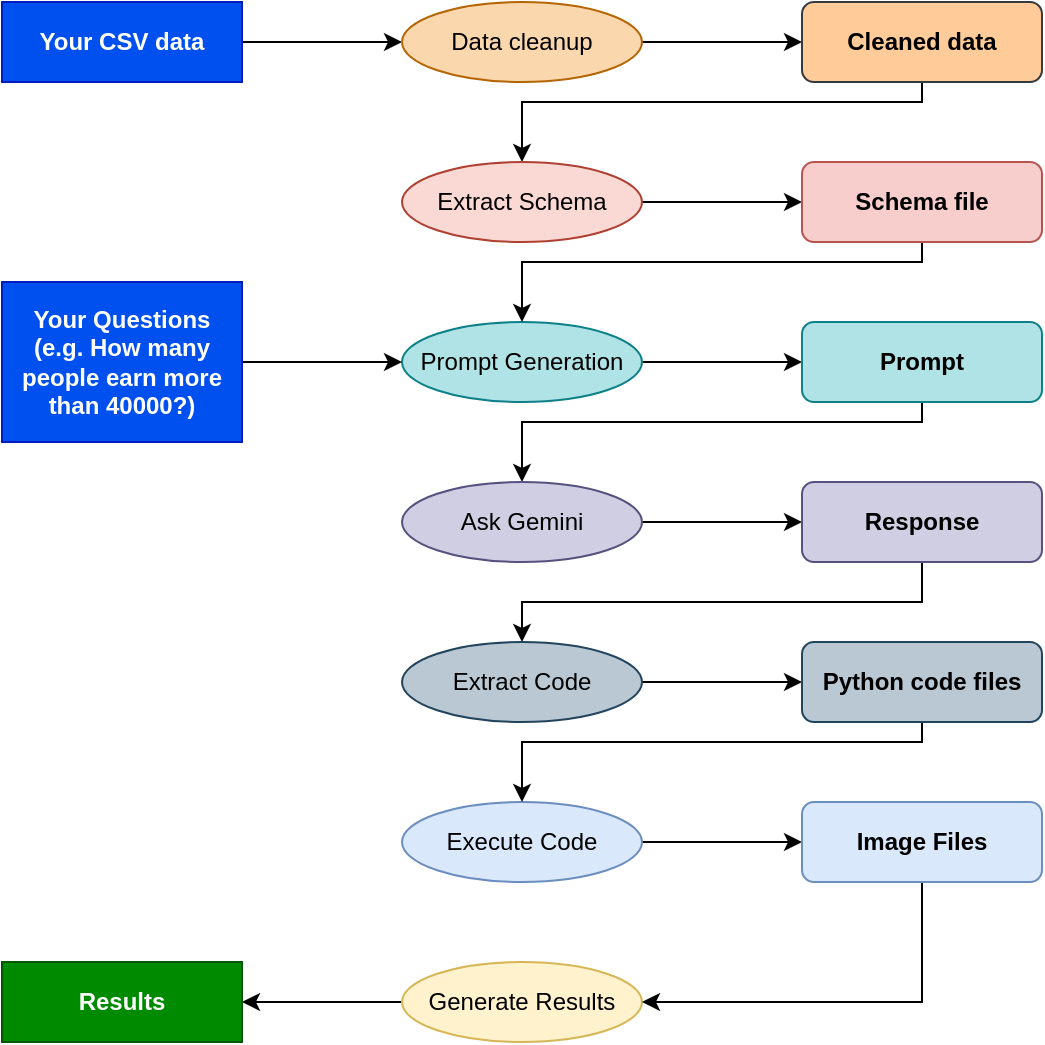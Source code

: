 <mxfile version="23.0.2" type="device">
  <diagram name="Page-1" id="l6_8Zbqo3mToLTJ_OAgP">
    <mxGraphModel dx="1434" dy="836" grid="1" gridSize="10" guides="1" tooltips="1" connect="1" arrows="1" fold="1" page="1" pageScale="1" pageWidth="850" pageHeight="1100" math="0" shadow="0">
      <root>
        <mxCell id="0" />
        <mxCell id="1" parent="0" />
        <mxCell id="gSnkdhx3CTirKvqgIJ9b-17" style="edgeStyle=orthogonalEdgeStyle;rounded=0;orthogonalLoop=1;jettySize=auto;html=1;entryX=0;entryY=0.5;entryDx=0;entryDy=0;" edge="1" parent="1" source="gSnkdhx3CTirKvqgIJ9b-1" target="gSnkdhx3CTirKvqgIJ9b-2">
          <mxGeometry relative="1" as="geometry" />
        </mxCell>
        <mxCell id="gSnkdhx3CTirKvqgIJ9b-1" value="Your CSV data" style="rounded=0;whiteSpace=wrap;html=1;fillColor=#0050ef;fontColor=#ffffff;strokeColor=#001DBC;fontStyle=1" vertex="1" parent="1">
          <mxGeometry x="200" y="240" width="120" height="40" as="geometry" />
        </mxCell>
        <mxCell id="gSnkdhx3CTirKvqgIJ9b-18" style="edgeStyle=orthogonalEdgeStyle;rounded=0;orthogonalLoop=1;jettySize=auto;html=1;entryX=0;entryY=0.5;entryDx=0;entryDy=0;" edge="1" parent="1" source="gSnkdhx3CTirKvqgIJ9b-2" target="gSnkdhx3CTirKvqgIJ9b-3">
          <mxGeometry relative="1" as="geometry" />
        </mxCell>
        <mxCell id="gSnkdhx3CTirKvqgIJ9b-2" value="Data cleanup" style="ellipse;whiteSpace=wrap;html=1;fillColor=#fad7ac;strokeColor=#b46504;" vertex="1" parent="1">
          <mxGeometry x="400" y="240" width="120" height="40" as="geometry" />
        </mxCell>
        <mxCell id="gSnkdhx3CTirKvqgIJ9b-19" style="edgeStyle=orthogonalEdgeStyle;rounded=0;orthogonalLoop=1;jettySize=auto;html=1;entryX=0.5;entryY=0;entryDx=0;entryDy=0;" edge="1" parent="1" source="gSnkdhx3CTirKvqgIJ9b-3" target="gSnkdhx3CTirKvqgIJ9b-4">
          <mxGeometry relative="1" as="geometry">
            <Array as="points">
              <mxPoint x="660" y="290" />
              <mxPoint x="460" y="290" />
            </Array>
          </mxGeometry>
        </mxCell>
        <mxCell id="gSnkdhx3CTirKvqgIJ9b-3" value="Cleaned data" style="rounded=1;whiteSpace=wrap;html=1;fillColor=#ffcc99;strokeColor=#36393d;fontStyle=1" vertex="1" parent="1">
          <mxGeometry x="600" y="240" width="120" height="40" as="geometry" />
        </mxCell>
        <mxCell id="gSnkdhx3CTirKvqgIJ9b-20" style="edgeStyle=orthogonalEdgeStyle;rounded=0;orthogonalLoop=1;jettySize=auto;html=1;entryX=0;entryY=0.5;entryDx=0;entryDy=0;" edge="1" parent="1" source="gSnkdhx3CTirKvqgIJ9b-4" target="gSnkdhx3CTirKvqgIJ9b-9">
          <mxGeometry relative="1" as="geometry" />
        </mxCell>
        <mxCell id="gSnkdhx3CTirKvqgIJ9b-4" value="Extract Schema" style="ellipse;whiteSpace=wrap;html=1;fillColor=#fad9d5;strokeColor=#ae4132;" vertex="1" parent="1">
          <mxGeometry x="400" y="320" width="120" height="40" as="geometry" />
        </mxCell>
        <mxCell id="gSnkdhx3CTirKvqgIJ9b-22" style="edgeStyle=orthogonalEdgeStyle;rounded=0;orthogonalLoop=1;jettySize=auto;html=1;entryX=0;entryY=0.5;entryDx=0;entryDy=0;" edge="1" parent="1" source="gSnkdhx3CTirKvqgIJ9b-5" target="gSnkdhx3CTirKvqgIJ9b-10">
          <mxGeometry relative="1" as="geometry" />
        </mxCell>
        <mxCell id="gSnkdhx3CTirKvqgIJ9b-5" value="Prompt Generation" style="ellipse;whiteSpace=wrap;html=1;fillColor=#b0e3e6;strokeColor=#0e8088;" vertex="1" parent="1">
          <mxGeometry x="400" y="400" width="120" height="40" as="geometry" />
        </mxCell>
        <mxCell id="gSnkdhx3CTirKvqgIJ9b-26" style="edgeStyle=orthogonalEdgeStyle;rounded=0;orthogonalLoop=1;jettySize=auto;html=1;entryX=0;entryY=0.5;entryDx=0;entryDy=0;" edge="1" parent="1" source="gSnkdhx3CTirKvqgIJ9b-6" target="gSnkdhx3CTirKvqgIJ9b-13">
          <mxGeometry relative="1" as="geometry" />
        </mxCell>
        <mxCell id="gSnkdhx3CTirKvqgIJ9b-6" value="Extract Code" style="ellipse;whiteSpace=wrap;html=1;fillColor=#bac8d3;strokeColor=#23445d;" vertex="1" parent="1">
          <mxGeometry x="400" y="560" width="120" height="40" as="geometry" />
        </mxCell>
        <mxCell id="gSnkdhx3CTirKvqgIJ9b-28" style="edgeStyle=orthogonalEdgeStyle;rounded=0;orthogonalLoop=1;jettySize=auto;html=1;entryX=0;entryY=0.5;entryDx=0;entryDy=0;" edge="1" parent="1" source="gSnkdhx3CTirKvqgIJ9b-7" target="gSnkdhx3CTirKvqgIJ9b-14">
          <mxGeometry relative="1" as="geometry" />
        </mxCell>
        <mxCell id="gSnkdhx3CTirKvqgIJ9b-7" value="Execute Code" style="ellipse;whiteSpace=wrap;html=1;fillColor=#dae8fc;strokeColor=#6c8ebf;" vertex="1" parent="1">
          <mxGeometry x="400" y="640" width="120" height="40" as="geometry" />
        </mxCell>
        <mxCell id="gSnkdhx3CTirKvqgIJ9b-30" style="edgeStyle=orthogonalEdgeStyle;rounded=0;orthogonalLoop=1;jettySize=auto;html=1;entryX=1;entryY=0.5;entryDx=0;entryDy=0;" edge="1" parent="1" source="gSnkdhx3CTirKvqgIJ9b-8" target="gSnkdhx3CTirKvqgIJ9b-16">
          <mxGeometry relative="1" as="geometry" />
        </mxCell>
        <mxCell id="gSnkdhx3CTirKvqgIJ9b-8" value="Generate Results" style="ellipse;whiteSpace=wrap;html=1;fillColor=#fff2cc;strokeColor=#d6b656;" vertex="1" parent="1">
          <mxGeometry x="400" y="720" width="120" height="40" as="geometry" />
        </mxCell>
        <mxCell id="gSnkdhx3CTirKvqgIJ9b-21" style="edgeStyle=orthogonalEdgeStyle;rounded=0;orthogonalLoop=1;jettySize=auto;html=1;entryX=0.5;entryY=0;entryDx=0;entryDy=0;" edge="1" parent="1" source="gSnkdhx3CTirKvqgIJ9b-9" target="gSnkdhx3CTirKvqgIJ9b-5">
          <mxGeometry relative="1" as="geometry">
            <Array as="points">
              <mxPoint x="660" y="370" />
              <mxPoint x="460" y="370" />
            </Array>
          </mxGeometry>
        </mxCell>
        <mxCell id="gSnkdhx3CTirKvqgIJ9b-9" value="Schema file" style="rounded=1;whiteSpace=wrap;html=1;fillColor=#f8cecc;strokeColor=#b85450;fontStyle=1" vertex="1" parent="1">
          <mxGeometry x="600" y="320" width="120" height="40" as="geometry" />
        </mxCell>
        <mxCell id="gSnkdhx3CTirKvqgIJ9b-23" style="edgeStyle=orthogonalEdgeStyle;rounded=0;orthogonalLoop=1;jettySize=auto;html=1;entryX=0.5;entryY=0;entryDx=0;entryDy=0;" edge="1" parent="1" source="gSnkdhx3CTirKvqgIJ9b-10" target="gSnkdhx3CTirKvqgIJ9b-11">
          <mxGeometry relative="1" as="geometry">
            <Array as="points">
              <mxPoint x="660" y="450" />
              <mxPoint x="460" y="450" />
            </Array>
          </mxGeometry>
        </mxCell>
        <mxCell id="gSnkdhx3CTirKvqgIJ9b-10" value="Prompt" style="rounded=1;whiteSpace=wrap;html=1;fillColor=#b0e3e6;strokeColor=#0e8088;fontStyle=1" vertex="1" parent="1">
          <mxGeometry x="600" y="400" width="120" height="40" as="geometry" />
        </mxCell>
        <mxCell id="gSnkdhx3CTirKvqgIJ9b-24" style="edgeStyle=orthogonalEdgeStyle;rounded=0;orthogonalLoop=1;jettySize=auto;html=1;entryX=0;entryY=0.5;entryDx=0;entryDy=0;" edge="1" parent="1" source="gSnkdhx3CTirKvqgIJ9b-11" target="gSnkdhx3CTirKvqgIJ9b-12">
          <mxGeometry relative="1" as="geometry" />
        </mxCell>
        <mxCell id="gSnkdhx3CTirKvqgIJ9b-11" value="Ask Gemini" style="ellipse;whiteSpace=wrap;html=1;fillColor=#d0cee2;strokeColor=#56517e;" vertex="1" parent="1">
          <mxGeometry x="400" y="480" width="120" height="40" as="geometry" />
        </mxCell>
        <mxCell id="gSnkdhx3CTirKvqgIJ9b-25" style="edgeStyle=orthogonalEdgeStyle;rounded=0;orthogonalLoop=1;jettySize=auto;html=1;" edge="1" parent="1" source="gSnkdhx3CTirKvqgIJ9b-12" target="gSnkdhx3CTirKvqgIJ9b-6">
          <mxGeometry relative="1" as="geometry">
            <Array as="points">
              <mxPoint x="660" y="540" />
              <mxPoint x="460" y="540" />
            </Array>
          </mxGeometry>
        </mxCell>
        <mxCell id="gSnkdhx3CTirKvqgIJ9b-12" value="Response" style="rounded=1;whiteSpace=wrap;html=1;fillColor=#d0cee2;strokeColor=#56517e;fontStyle=1" vertex="1" parent="1">
          <mxGeometry x="600" y="480" width="120" height="40" as="geometry" />
        </mxCell>
        <mxCell id="gSnkdhx3CTirKvqgIJ9b-27" style="edgeStyle=orthogonalEdgeStyle;rounded=0;orthogonalLoop=1;jettySize=auto;html=1;entryX=0.5;entryY=0;entryDx=0;entryDy=0;" edge="1" parent="1" source="gSnkdhx3CTirKvqgIJ9b-13" target="gSnkdhx3CTirKvqgIJ9b-7">
          <mxGeometry relative="1" as="geometry">
            <Array as="points">
              <mxPoint x="660" y="610" />
              <mxPoint x="460" y="610" />
            </Array>
          </mxGeometry>
        </mxCell>
        <mxCell id="gSnkdhx3CTirKvqgIJ9b-13" value="Python code files" style="rounded=1;whiteSpace=wrap;html=1;fillColor=#bac8d3;strokeColor=#23445d;fontStyle=1" vertex="1" parent="1">
          <mxGeometry x="600" y="560" width="120" height="40" as="geometry" />
        </mxCell>
        <mxCell id="gSnkdhx3CTirKvqgIJ9b-29" style="edgeStyle=orthogonalEdgeStyle;rounded=0;orthogonalLoop=1;jettySize=auto;html=1;entryX=1;entryY=0.5;entryDx=0;entryDy=0;" edge="1" parent="1" source="gSnkdhx3CTirKvqgIJ9b-14" target="gSnkdhx3CTirKvqgIJ9b-8">
          <mxGeometry relative="1" as="geometry">
            <Array as="points">
              <mxPoint x="660" y="740" />
            </Array>
          </mxGeometry>
        </mxCell>
        <mxCell id="gSnkdhx3CTirKvqgIJ9b-14" value="Image Files" style="rounded=1;whiteSpace=wrap;html=1;fillColor=#dae8fc;strokeColor=#6c8ebf;fontStyle=1" vertex="1" parent="1">
          <mxGeometry x="600" y="640" width="120" height="40" as="geometry" />
        </mxCell>
        <mxCell id="gSnkdhx3CTirKvqgIJ9b-16" value="Results" style="rounded=0;whiteSpace=wrap;html=1;fillColor=#008a00;fontColor=#ffffff;strokeColor=#005700;fontStyle=1" vertex="1" parent="1">
          <mxGeometry x="200" y="720" width="120" height="40" as="geometry" />
        </mxCell>
        <mxCell id="gSnkdhx3CTirKvqgIJ9b-32" style="edgeStyle=orthogonalEdgeStyle;rounded=0;orthogonalLoop=1;jettySize=auto;html=1;entryX=0;entryY=0.5;entryDx=0;entryDy=0;" edge="1" parent="1" source="gSnkdhx3CTirKvqgIJ9b-31" target="gSnkdhx3CTirKvqgIJ9b-5">
          <mxGeometry relative="1" as="geometry" />
        </mxCell>
        <mxCell id="gSnkdhx3CTirKvqgIJ9b-31" value="Your Questions&lt;br&gt;(e.g. How many people earn more than 40000?)" style="rounded=0;whiteSpace=wrap;html=1;fillColor=#0050ef;fontColor=#ffffff;strokeColor=#001DBC;fontStyle=1" vertex="1" parent="1">
          <mxGeometry x="200" y="380" width="120" height="80" as="geometry" />
        </mxCell>
      </root>
    </mxGraphModel>
  </diagram>
</mxfile>
